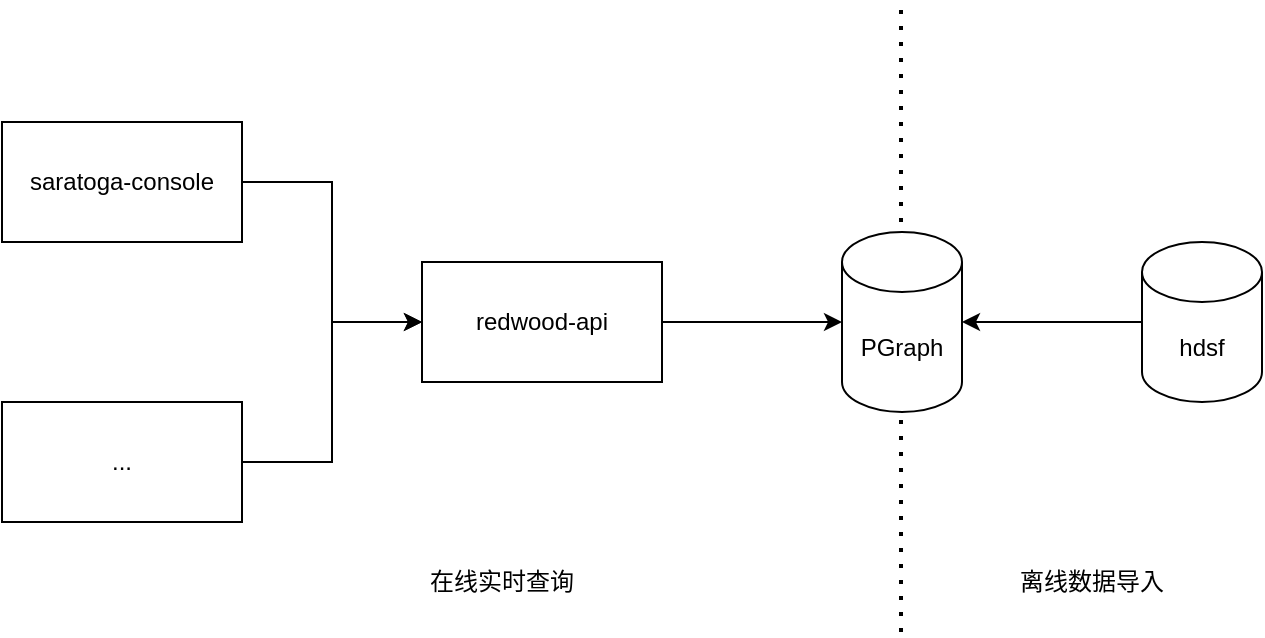 <mxfile version="14.7.4" type="github" pages="2">
  <diagram id="Ke1duY0slpdfgTV59xbp" name="Page-1">
    <mxGraphModel dx="1216" dy="769" grid="1" gridSize="10" guides="1" tooltips="1" connect="1" arrows="1" fold="1" page="1" pageScale="1" pageWidth="1169" pageHeight="1654" math="0" shadow="0">
      <root>
        <mxCell id="0" />
        <mxCell id="1" parent="0" />
        <mxCell id="KqvpYg1X1Bu0fvfL4t6J-1" value="PGraph" style="shape=cylinder3;whiteSpace=wrap;html=1;boundedLbl=1;backgroundOutline=1;size=15;" parent="1" vertex="1">
          <mxGeometry x="580" y="235" width="60" height="90" as="geometry" />
        </mxCell>
        <mxCell id="KqvpYg1X1Bu0fvfL4t6J-3" style="edgeStyle=orthogonalEdgeStyle;rounded=0;orthogonalLoop=1;jettySize=auto;html=1;entryX=1;entryY=0.5;entryDx=0;entryDy=0;entryPerimeter=0;" parent="1" source="KqvpYg1X1Bu0fvfL4t6J-2" target="KqvpYg1X1Bu0fvfL4t6J-1" edge="1">
          <mxGeometry relative="1" as="geometry" />
        </mxCell>
        <mxCell id="KqvpYg1X1Bu0fvfL4t6J-2" value="hdsf" style="shape=cylinder3;whiteSpace=wrap;html=1;boundedLbl=1;backgroundOutline=1;size=15;" parent="1" vertex="1">
          <mxGeometry x="730" y="240" width="60" height="80" as="geometry" />
        </mxCell>
        <mxCell id="KqvpYg1X1Bu0fvfL4t6J-6" style="edgeStyle=orthogonalEdgeStyle;rounded=0;orthogonalLoop=1;jettySize=auto;html=1;entryX=0;entryY=0.5;entryDx=0;entryDy=0;entryPerimeter=0;" parent="1" source="KqvpYg1X1Bu0fvfL4t6J-4" target="KqvpYg1X1Bu0fvfL4t6J-1" edge="1">
          <mxGeometry relative="1" as="geometry" />
        </mxCell>
        <mxCell id="KqvpYg1X1Bu0fvfL4t6J-4" value="redwood-api" style="rounded=0;whiteSpace=wrap;html=1;" parent="1" vertex="1">
          <mxGeometry x="370" y="250" width="120" height="60" as="geometry" />
        </mxCell>
        <mxCell id="KqvpYg1X1Bu0fvfL4t6J-8" value="" style="endArrow=none;dashed=1;html=1;dashPattern=1 3;strokeWidth=2;" parent="1" edge="1">
          <mxGeometry width="50" height="50" relative="1" as="geometry">
            <mxPoint x="609.5" y="230" as="sourcePoint" />
            <mxPoint x="609.5" y="120" as="targetPoint" />
          </mxGeometry>
        </mxCell>
        <mxCell id="KqvpYg1X1Bu0fvfL4t6J-9" value="" style="endArrow=none;dashed=1;html=1;dashPattern=1 3;strokeWidth=2;" parent="1" edge="1">
          <mxGeometry width="50" height="50" relative="1" as="geometry">
            <mxPoint x="609.5" y="435" as="sourcePoint" />
            <mxPoint x="609.5" y="325" as="targetPoint" />
          </mxGeometry>
        </mxCell>
        <mxCell id="KqvpYg1X1Bu0fvfL4t6J-12" style="edgeStyle=orthogonalEdgeStyle;rounded=0;orthogonalLoop=1;jettySize=auto;html=1;entryX=0;entryY=0.5;entryDx=0;entryDy=0;" parent="1" source="KqvpYg1X1Bu0fvfL4t6J-10" target="KqvpYg1X1Bu0fvfL4t6J-4" edge="1">
          <mxGeometry relative="1" as="geometry" />
        </mxCell>
        <mxCell id="KqvpYg1X1Bu0fvfL4t6J-10" value="saratoga-console" style="rounded=0;whiteSpace=wrap;html=1;" parent="1" vertex="1">
          <mxGeometry x="160" y="180" width="120" height="60" as="geometry" />
        </mxCell>
        <mxCell id="KqvpYg1X1Bu0fvfL4t6J-14" style="edgeStyle=orthogonalEdgeStyle;rounded=0;orthogonalLoop=1;jettySize=auto;html=1;entryX=0;entryY=0.5;entryDx=0;entryDy=0;" parent="1" source="KqvpYg1X1Bu0fvfL4t6J-11" target="KqvpYg1X1Bu0fvfL4t6J-4" edge="1">
          <mxGeometry relative="1" as="geometry" />
        </mxCell>
        <mxCell id="KqvpYg1X1Bu0fvfL4t6J-11" value="..." style="rounded=0;whiteSpace=wrap;html=1;" parent="1" vertex="1">
          <mxGeometry x="160" y="320" width="120" height="60" as="geometry" />
        </mxCell>
        <mxCell id="KqvpYg1X1Bu0fvfL4t6J-15" value="离线数据导入" style="text;html=1;strokeColor=none;fillColor=none;align=center;verticalAlign=middle;whiteSpace=wrap;rounded=0;" parent="1" vertex="1">
          <mxGeometry x="660" y="400" width="90" height="20" as="geometry" />
        </mxCell>
        <mxCell id="KqvpYg1X1Bu0fvfL4t6J-16" value="在线实时查询" style="text;html=1;strokeColor=none;fillColor=none;align=center;verticalAlign=middle;whiteSpace=wrap;rounded=0;" parent="1" vertex="1">
          <mxGeometry x="365" y="400" width="90" height="20" as="geometry" />
        </mxCell>
      </root>
    </mxGraphModel>
  </diagram>
  <diagram id="kf4E4CmRGkta2IOdExQu" name="Page-2">
    <mxGraphModel dx="1216" dy="2423" grid="1" gridSize="10" guides="1" tooltips="1" connect="1" arrows="1" fold="1" page="1" pageScale="1" pageWidth="1169" pageHeight="1654" math="0" shadow="0">
      <root>
        <mxCell id="gC0AapQj9jXltoe3HP4Y-0" />
        <mxCell id="gC0AapQj9jXltoe3HP4Y-1" parent="gC0AapQj9jXltoe3HP4Y-0" />
        <mxCell id="gC0AapQj9jXltoe3HP4Y-4" style="rounded=0;orthogonalLoop=1;jettySize=auto;html=1;entryX=0;entryY=0.5;entryDx=0;entryDy=0;" parent="gC0AapQj9jXltoe3HP4Y-1" source="gC0AapQj9jXltoe3HP4Y-2" target="gC0AapQj9jXltoe3HP4Y-3" edge="1">
          <mxGeometry relative="1" as="geometry" />
        </mxCell>
        <mxCell id="gC0AapQj9jXltoe3HP4Y-2" value="123456" style="rounded=0;whiteSpace=wrap;html=1;" parent="gC0AapQj9jXltoe3HP4Y-1" vertex="1">
          <mxGeometry x="40" y="220" width="120" height="60" as="geometry" />
        </mxCell>
        <mxCell id="gC0AapQj9jXltoe3HP4Y-3" value="djkdwwwe" style="rounded=0;whiteSpace=wrap;html=1;" parent="gC0AapQj9jXltoe3HP4Y-1" vertex="1">
          <mxGeometry x="360" y="170" width="120" height="60" as="geometry" />
        </mxCell>
        <mxCell id="gC0AapQj9jXltoe3HP4Y-6" value="weight:123&lt;br&gt;firsttime:2021-05-01&lt;br&gt;lasttime:2021-05-30" style="text;html=1;strokeColor=none;fillColor=none;align=center;verticalAlign=middle;whiteSpace=wrap;rounded=0;" parent="gC0AapQj9jXltoe3HP4Y-1" vertex="1">
          <mxGeometry x="190" y="180" width="110" height="20" as="geometry" />
        </mxCell>
        <mxCell id="gC0AapQj9jXltoe3HP4Y-8" style="rounded=0;orthogonalLoop=1;jettySize=auto;html=1;entryX=0;entryY=0.5;entryDx=0;entryDy=0;exitX=1;exitY=0.5;exitDx=0;exitDy=0;" parent="gC0AapQj9jXltoe3HP4Y-1" source="gC0AapQj9jXltoe3HP4Y-2" target="gC0AapQj9jXltoe3HP4Y-9" edge="1">
          <mxGeometry relative="1" as="geometry">
            <mxPoint x="190" y="408.462" as="sourcePoint" />
          </mxGeometry>
        </mxCell>
        <mxCell id="gC0AapQj9jXltoe3HP4Y-9" value="127.0.0.1" style="rounded=0;whiteSpace=wrap;html=1;" parent="gC0AapQj9jXltoe3HP4Y-1" vertex="1">
          <mxGeometry x="360" y="300" width="120" height="60" as="geometry" />
        </mxCell>
        <mxCell id="gC0AapQj9jXltoe3HP4Y-10" value="weight:100&lt;br&gt;firsttime:2021-05-01&lt;br&gt;lasttime:2021-05-30" style="text;html=1;strokeColor=none;fillColor=none;align=center;verticalAlign=middle;whiteSpace=wrap;rounded=0;" parent="gC0AapQj9jXltoe3HP4Y-1" vertex="1">
          <mxGeometry x="190" y="300" width="110" height="40" as="geometry" />
        </mxCell>
        <mxCell id="gC0AapQj9jXltoe3HP4Y-25" value="" style="endArrow=none;dashed=1;html=1;dashPattern=1 3;strokeWidth=2;" parent="gC0AapQj9jXltoe3HP4Y-1" edge="1">
          <mxGeometry width="50" height="50" relative="1" as="geometry">
            <mxPoint x="400" y="170" as="sourcePoint" />
            <mxPoint x="400" y="40" as="targetPoint" />
          </mxGeometry>
        </mxCell>
        <mxCell id="gC0AapQj9jXltoe3HP4Y-26" value="" style="endArrow=none;dashed=1;html=1;dashPattern=1 3;strokeWidth=2;" parent="gC0AapQj9jXltoe3HP4Y-1" edge="1">
          <mxGeometry width="50" height="50" relative="1" as="geometry">
            <mxPoint x="400" y="490" as="sourcePoint" />
            <mxPoint x="400" y="360" as="targetPoint" />
          </mxGeometry>
        </mxCell>
        <mxCell id="gC0AapQj9jXltoe3HP4Y-27" value="第一次查询" style="text;html=1;strokeColor=none;fillColor=none;align=center;verticalAlign=middle;whiteSpace=wrap;rounded=0;" parent="gC0AapQj9jXltoe3HP4Y-1" vertex="1">
          <mxGeometry x="180" y="430" width="90" height="20" as="geometry" />
        </mxCell>
        <mxCell id="gC0AapQj9jXltoe3HP4Y-35" style="rounded=0;orthogonalLoop=1;jettySize=auto;html=1;entryX=0;entryY=0.5;entryDx=0;entryDy=0;" parent="gC0AapQj9jXltoe3HP4Y-1" target="gC0AapQj9jXltoe3HP4Y-37" edge="1">
          <mxGeometry relative="1" as="geometry">
            <mxPoint x="480" y="198.462" as="sourcePoint" />
          </mxGeometry>
        </mxCell>
        <mxCell id="gC0AapQj9jXltoe3HP4Y-37" value="12233445" style="rounded=0;whiteSpace=wrap;html=1;" parent="gC0AapQj9jXltoe3HP4Y-1" vertex="1">
          <mxGeometry x="680" y="130" width="120" height="60" as="geometry" />
        </mxCell>
        <mxCell id="gC0AapQj9jXltoe3HP4Y-38" value="weight:99&lt;br&gt;firsttime:2021-05-01&lt;br&gt;lasttime:2021-05-30" style="text;html=1;strokeColor=none;fillColor=none;align=center;verticalAlign=middle;whiteSpace=wrap;rounded=0;" parent="gC0AapQj9jXltoe3HP4Y-1" vertex="1">
          <mxGeometry x="510" y="140" width="110" height="20" as="geometry" />
        </mxCell>
        <mxCell id="gC0AapQj9jXltoe3HP4Y-39" style="rounded=0;orthogonalLoop=1;jettySize=auto;html=1;entryX=0;entryY=0.5;entryDx=0;entryDy=0;exitX=1;exitY=0.5;exitDx=0;exitDy=0;" parent="gC0AapQj9jXltoe3HP4Y-1" target="gC0AapQj9jXltoe3HP4Y-40" edge="1">
          <mxGeometry relative="1" as="geometry">
            <mxPoint x="480" y="210" as="sourcePoint" />
          </mxGeometry>
        </mxCell>
        <mxCell id="gC0AapQj9jXltoe3HP4Y-40" value="4352567" style="rounded=0;whiteSpace=wrap;html=1;" parent="gC0AapQj9jXltoe3HP4Y-1" vertex="1">
          <mxGeometry x="680" y="260" width="120" height="60" as="geometry" />
        </mxCell>
        <mxCell id="gC0AapQj9jXltoe3HP4Y-41" value="weight:79&lt;br&gt;firsttime:2021-05-01&lt;br&gt;lasttime:2021-05-30" style="text;html=1;strokeColor=none;fillColor=none;align=center;verticalAlign=middle;whiteSpace=wrap;rounded=0;" parent="gC0AapQj9jXltoe3HP4Y-1" vertex="1">
          <mxGeometry x="510" y="260" width="110" height="40" as="geometry" />
        </mxCell>
        <mxCell id="gC0AapQj9jXltoe3HP4Y-42" value="" style="endArrow=none;dashed=1;html=1;dashPattern=1 3;strokeWidth=2;" parent="gC0AapQj9jXltoe3HP4Y-1" edge="1">
          <mxGeometry width="50" height="50" relative="1" as="geometry">
            <mxPoint x="730" y="130" as="sourcePoint" />
            <mxPoint x="730" as="targetPoint" />
          </mxGeometry>
        </mxCell>
        <mxCell id="gC0AapQj9jXltoe3HP4Y-43" value="" style="endArrow=none;dashed=1;html=1;dashPattern=1 3;strokeWidth=2;" parent="gC0AapQj9jXltoe3HP4Y-1" edge="1">
          <mxGeometry width="50" height="50" relative="1" as="geometry">
            <mxPoint x="720" y="450" as="sourcePoint" />
            <mxPoint x="720" y="320" as="targetPoint" />
          </mxGeometry>
        </mxCell>
        <mxCell id="gC0AapQj9jXltoe3HP4Y-44" value="第二次查询" style="text;html=1;strokeColor=none;fillColor=none;align=center;verticalAlign=middle;whiteSpace=wrap;rounded=0;" parent="gC0AapQj9jXltoe3HP4Y-1" vertex="1">
          <mxGeometry x="530" y="430" width="90" height="20" as="geometry" />
        </mxCell>
        <mxCell id="dxhL6us5OkOV5cgJhqMH-0" style="rounded=0;orthogonalLoop=1;jettySize=auto;html=1;entryX=0;entryY=0.5;entryDx=0;entryDy=0;" parent="gC0AapQj9jXltoe3HP4Y-1" source="dxhL6us5OkOV5cgJhqMH-1" target="dxhL6us5OkOV5cgJhqMH-2" edge="1">
          <mxGeometry relative="1" as="geometry" />
        </mxCell>
        <mxCell id="wmukR2db61Odk-6Nggx1-4" style="edgeStyle=elbowEdgeStyle;rounded=0;orthogonalLoop=1;jettySize=auto;elbow=vertical;html=1;" edge="1" parent="gC0AapQj9jXltoe3HP4Y-1" source="dxhL6us5OkOV5cgJhqMH-1" target="dxhL6us5OkOV5cgJhqMH-5">
          <mxGeometry relative="1" as="geometry" />
        </mxCell>
        <mxCell id="dxhL6us5OkOV5cgJhqMH-1" value="123456" style="rounded=0;whiteSpace=wrap;html=1;" parent="gC0AapQj9jXltoe3HP4Y-1" vertex="1">
          <mxGeometry x="240" y="-360" width="120" height="60" as="geometry" />
        </mxCell>
        <mxCell id="wmukR2db61Odk-6Nggx1-2" style="edgeStyle=elbowEdgeStyle;rounded=0;orthogonalLoop=1;jettySize=auto;elbow=vertical;html=1;" edge="1" parent="gC0AapQj9jXltoe3HP4Y-1" source="dxhL6us5OkOV5cgJhqMH-2" target="dxhL6us5OkOV5cgJhqMH-1">
          <mxGeometry relative="1" as="geometry">
            <Array as="points">
              <mxPoint x="500" y="-320" />
            </Array>
          </mxGeometry>
        </mxCell>
        <mxCell id="dxhL6us5OkOV5cgJhqMH-2" value="djkdwwwe" style="rounded=0;whiteSpace=wrap;html=1;" parent="gC0AapQj9jXltoe3HP4Y-1" vertex="1">
          <mxGeometry x="560" y="-410" width="120" height="60" as="geometry" />
        </mxCell>
        <mxCell id="dxhL6us5OkOV5cgJhqMH-3" value="weight:123&lt;br&gt;firsttime:2021-05-01&lt;br&gt;lasttime:2021-05-30" style="text;html=1;strokeColor=none;fillColor=none;align=center;verticalAlign=middle;whiteSpace=wrap;rounded=0;" parent="gC0AapQj9jXltoe3HP4Y-1" vertex="1">
          <mxGeometry x="390" y="-400" width="110" height="20" as="geometry" />
        </mxCell>
        <mxCell id="dxhL6us5OkOV5cgJhqMH-5" value="127.0.0.1" style="rounded=0;whiteSpace=wrap;html=1;" parent="gC0AapQj9jXltoe3HP4Y-1" vertex="1">
          <mxGeometry x="240" y="-170" width="120" height="60" as="geometry" />
        </mxCell>
        <mxCell id="dxhL6us5OkOV5cgJhqMH-6" value="weight:100&lt;br&gt;firsttime:2021-05-01&lt;br&gt;lasttime:2021-05-30" style="text;html=1;strokeColor=none;fillColor=none;align=center;verticalAlign=middle;whiteSpace=wrap;rounded=0;" parent="gC0AapQj9jXltoe3HP4Y-1" vertex="1">
          <mxGeometry x="180" y="-240" width="110" height="40" as="geometry" />
        </mxCell>
        <mxCell id="wmukR2db61Odk-6Nggx1-3" value="weight:123&lt;br&gt;firsttime:2021-05-01&lt;br&gt;lasttime:2021-05-30" style="text;html=1;strokeColor=none;fillColor=none;align=center;verticalAlign=middle;whiteSpace=wrap;rounded=0;" vertex="1" parent="gC0AapQj9jXltoe3HP4Y-1">
          <mxGeometry x="440" y="-310" width="110" height="20" as="geometry" />
        </mxCell>
      </root>
    </mxGraphModel>
  </diagram>
</mxfile>
